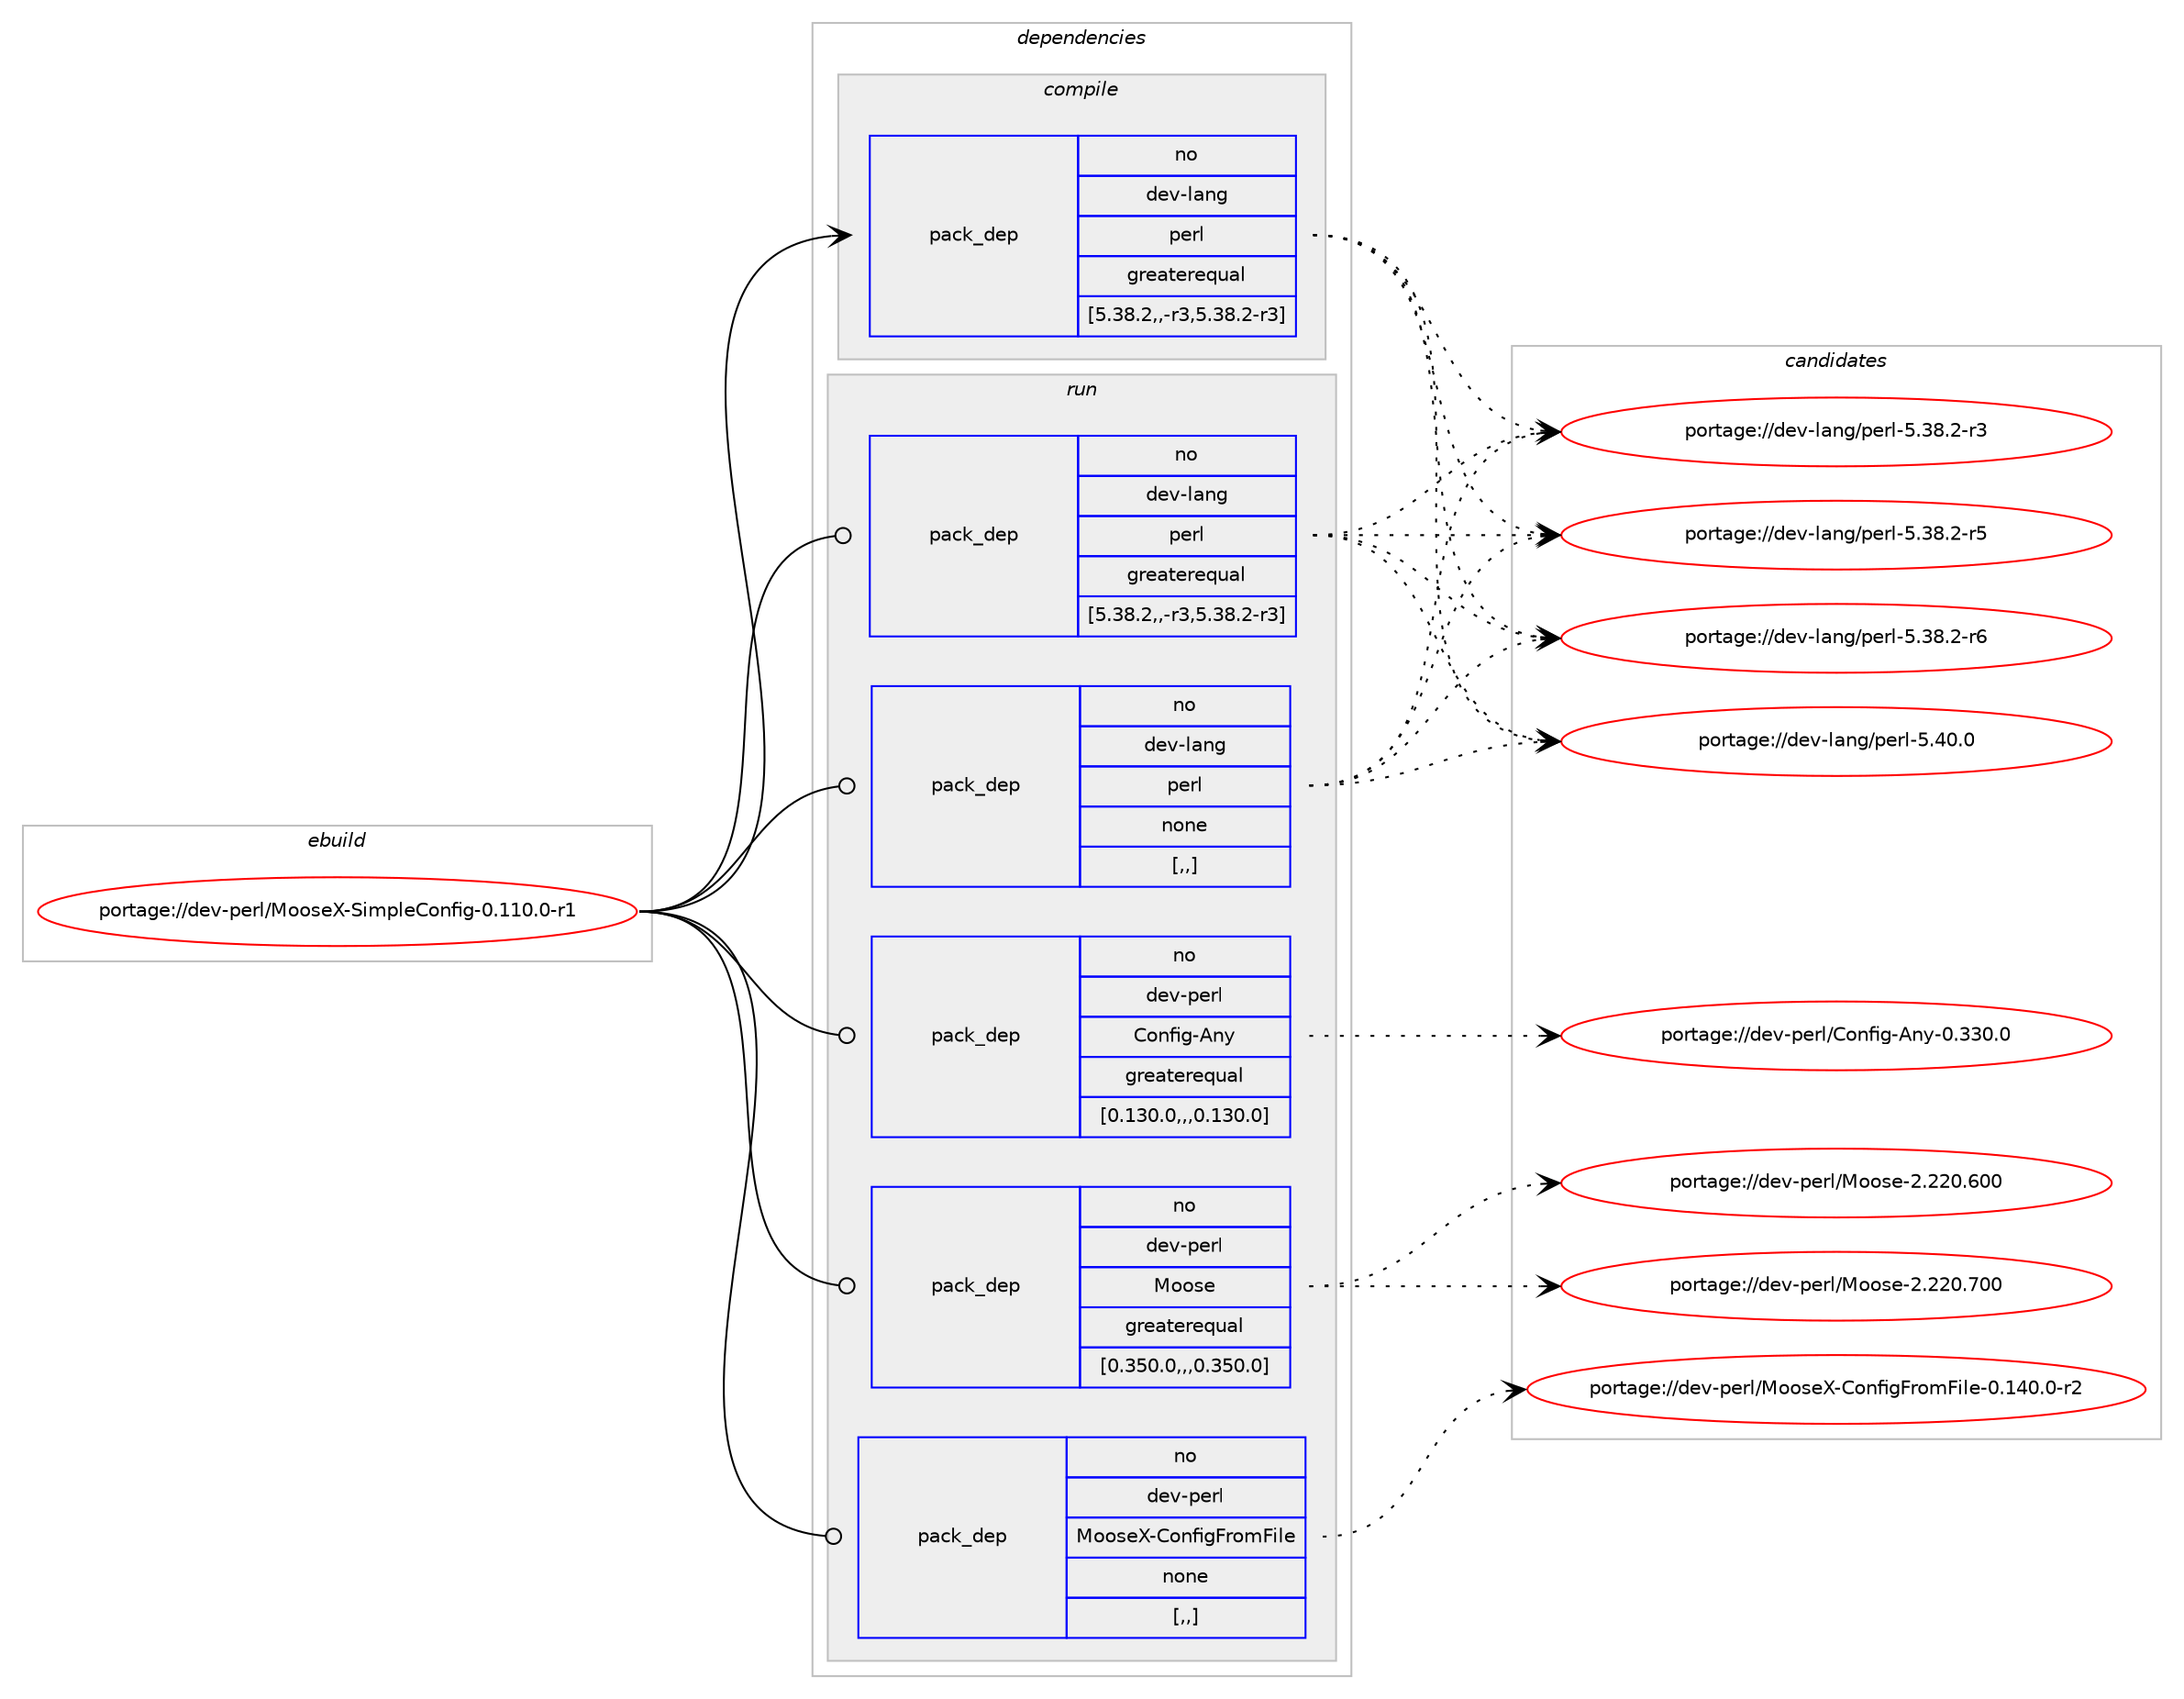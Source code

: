 digraph prolog {

# *************
# Graph options
# *************

newrank=true;
concentrate=true;
compound=true;
graph [rankdir=LR,fontname=Helvetica,fontsize=10,ranksep=1.5];#, ranksep=2.5, nodesep=0.2];
edge  [arrowhead=vee];
node  [fontname=Helvetica,fontsize=10];

# **********
# The ebuild
# **********

subgraph cluster_leftcol {
color=gray;
rank=same;
label=<<i>ebuild</i>>;
id [label="portage://dev-perl/MooseX-SimpleConfig-0.110.0-r1", color=red, width=4, href="../dev-perl/MooseX-SimpleConfig-0.110.0-r1.svg"];
}

# ****************
# The dependencies
# ****************

subgraph cluster_midcol {
color=gray;
label=<<i>dependencies</i>>;
subgraph cluster_compile {
fillcolor="#eeeeee";
style=filled;
label=<<i>compile</i>>;
subgraph pack100207 {
dependency130440 [label=<<TABLE BORDER="0" CELLBORDER="1" CELLSPACING="0" CELLPADDING="4" WIDTH="220"><TR><TD ROWSPAN="6" CELLPADDING="30">pack_dep</TD></TR><TR><TD WIDTH="110">no</TD></TR><TR><TD>dev-lang</TD></TR><TR><TD>perl</TD></TR><TR><TD>greaterequal</TD></TR><TR><TD>[5.38.2,,-r3,5.38.2-r3]</TD></TR></TABLE>>, shape=none, color=blue];
}
id:e -> dependency130440:w [weight=20,style="solid",arrowhead="vee"];
}
subgraph cluster_compileandrun {
fillcolor="#eeeeee";
style=filled;
label=<<i>compile and run</i>>;
}
subgraph cluster_run {
fillcolor="#eeeeee";
style=filled;
label=<<i>run</i>>;
subgraph pack100208 {
dependency130441 [label=<<TABLE BORDER="0" CELLBORDER="1" CELLSPACING="0" CELLPADDING="4" WIDTH="220"><TR><TD ROWSPAN="6" CELLPADDING="30">pack_dep</TD></TR><TR><TD WIDTH="110">no</TD></TR><TR><TD>dev-lang</TD></TR><TR><TD>perl</TD></TR><TR><TD>greaterequal</TD></TR><TR><TD>[5.38.2,,-r3,5.38.2-r3]</TD></TR></TABLE>>, shape=none, color=blue];
}
id:e -> dependency130441:w [weight=20,style="solid",arrowhead="odot"];
subgraph pack100209 {
dependency130442 [label=<<TABLE BORDER="0" CELLBORDER="1" CELLSPACING="0" CELLPADDING="4" WIDTH="220"><TR><TD ROWSPAN="6" CELLPADDING="30">pack_dep</TD></TR><TR><TD WIDTH="110">no</TD></TR><TR><TD>dev-lang</TD></TR><TR><TD>perl</TD></TR><TR><TD>none</TD></TR><TR><TD>[,,]</TD></TR></TABLE>>, shape=none, color=blue];
}
id:e -> dependency130442:w [weight=20,style="solid",arrowhead="odot"];
subgraph pack100210 {
dependency130443 [label=<<TABLE BORDER="0" CELLBORDER="1" CELLSPACING="0" CELLPADDING="4" WIDTH="220"><TR><TD ROWSPAN="6" CELLPADDING="30">pack_dep</TD></TR><TR><TD WIDTH="110">no</TD></TR><TR><TD>dev-perl</TD></TR><TR><TD>Config-Any</TD></TR><TR><TD>greaterequal</TD></TR><TR><TD>[0.130.0,,,0.130.0]</TD></TR></TABLE>>, shape=none, color=blue];
}
id:e -> dependency130443:w [weight=20,style="solid",arrowhead="odot"];
subgraph pack100211 {
dependency130444 [label=<<TABLE BORDER="0" CELLBORDER="1" CELLSPACING="0" CELLPADDING="4" WIDTH="220"><TR><TD ROWSPAN="6" CELLPADDING="30">pack_dep</TD></TR><TR><TD WIDTH="110">no</TD></TR><TR><TD>dev-perl</TD></TR><TR><TD>Moose</TD></TR><TR><TD>greaterequal</TD></TR><TR><TD>[0.350.0,,,0.350.0]</TD></TR></TABLE>>, shape=none, color=blue];
}
id:e -> dependency130444:w [weight=20,style="solid",arrowhead="odot"];
subgraph pack100212 {
dependency130445 [label=<<TABLE BORDER="0" CELLBORDER="1" CELLSPACING="0" CELLPADDING="4" WIDTH="220"><TR><TD ROWSPAN="6" CELLPADDING="30">pack_dep</TD></TR><TR><TD WIDTH="110">no</TD></TR><TR><TD>dev-perl</TD></TR><TR><TD>MooseX-ConfigFromFile</TD></TR><TR><TD>none</TD></TR><TR><TD>[,,]</TD></TR></TABLE>>, shape=none, color=blue];
}
id:e -> dependency130445:w [weight=20,style="solid",arrowhead="odot"];
}
}

# **************
# The candidates
# **************

subgraph cluster_choices {
rank=same;
color=gray;
label=<<i>candidates</i>>;

subgraph choice100207 {
color=black;
nodesep=1;
choice100101118451089711010347112101114108455346515646504511451 [label="portage://dev-lang/perl-5.38.2-r3", color=red, width=4,href="../dev-lang/perl-5.38.2-r3.svg"];
choice100101118451089711010347112101114108455346515646504511453 [label="portage://dev-lang/perl-5.38.2-r5", color=red, width=4,href="../dev-lang/perl-5.38.2-r5.svg"];
choice100101118451089711010347112101114108455346515646504511454 [label="portage://dev-lang/perl-5.38.2-r6", color=red, width=4,href="../dev-lang/perl-5.38.2-r6.svg"];
choice10010111845108971101034711210111410845534652484648 [label="portage://dev-lang/perl-5.40.0", color=red, width=4,href="../dev-lang/perl-5.40.0.svg"];
dependency130440:e -> choice100101118451089711010347112101114108455346515646504511451:w [style=dotted,weight="100"];
dependency130440:e -> choice100101118451089711010347112101114108455346515646504511453:w [style=dotted,weight="100"];
dependency130440:e -> choice100101118451089711010347112101114108455346515646504511454:w [style=dotted,weight="100"];
dependency130440:e -> choice10010111845108971101034711210111410845534652484648:w [style=dotted,weight="100"];
}
subgraph choice100208 {
color=black;
nodesep=1;
choice100101118451089711010347112101114108455346515646504511451 [label="portage://dev-lang/perl-5.38.2-r3", color=red, width=4,href="../dev-lang/perl-5.38.2-r3.svg"];
choice100101118451089711010347112101114108455346515646504511453 [label="portage://dev-lang/perl-5.38.2-r5", color=red, width=4,href="../dev-lang/perl-5.38.2-r5.svg"];
choice100101118451089711010347112101114108455346515646504511454 [label="portage://dev-lang/perl-5.38.2-r6", color=red, width=4,href="../dev-lang/perl-5.38.2-r6.svg"];
choice10010111845108971101034711210111410845534652484648 [label="portage://dev-lang/perl-5.40.0", color=red, width=4,href="../dev-lang/perl-5.40.0.svg"];
dependency130441:e -> choice100101118451089711010347112101114108455346515646504511451:w [style=dotted,weight="100"];
dependency130441:e -> choice100101118451089711010347112101114108455346515646504511453:w [style=dotted,weight="100"];
dependency130441:e -> choice100101118451089711010347112101114108455346515646504511454:w [style=dotted,weight="100"];
dependency130441:e -> choice10010111845108971101034711210111410845534652484648:w [style=dotted,weight="100"];
}
subgraph choice100209 {
color=black;
nodesep=1;
choice100101118451089711010347112101114108455346515646504511451 [label="portage://dev-lang/perl-5.38.2-r3", color=red, width=4,href="../dev-lang/perl-5.38.2-r3.svg"];
choice100101118451089711010347112101114108455346515646504511453 [label="portage://dev-lang/perl-5.38.2-r5", color=red, width=4,href="../dev-lang/perl-5.38.2-r5.svg"];
choice100101118451089711010347112101114108455346515646504511454 [label="portage://dev-lang/perl-5.38.2-r6", color=red, width=4,href="../dev-lang/perl-5.38.2-r6.svg"];
choice10010111845108971101034711210111410845534652484648 [label="portage://dev-lang/perl-5.40.0", color=red, width=4,href="../dev-lang/perl-5.40.0.svg"];
dependency130442:e -> choice100101118451089711010347112101114108455346515646504511451:w [style=dotted,weight="100"];
dependency130442:e -> choice100101118451089711010347112101114108455346515646504511453:w [style=dotted,weight="100"];
dependency130442:e -> choice100101118451089711010347112101114108455346515646504511454:w [style=dotted,weight="100"];
dependency130442:e -> choice10010111845108971101034711210111410845534652484648:w [style=dotted,weight="100"];
}
subgraph choice100210 {
color=black;
nodesep=1;
choice10010111845112101114108476711111010210510345651101214548465151484648 [label="portage://dev-perl/Config-Any-0.330.0", color=red, width=4,href="../dev-perl/Config-Any-0.330.0.svg"];
dependency130443:e -> choice10010111845112101114108476711111010210510345651101214548465151484648:w [style=dotted,weight="100"];
}
subgraph choice100211 {
color=black;
nodesep=1;
choice10010111845112101114108477711111111510145504650504846544848 [label="portage://dev-perl/Moose-2.220.600", color=red, width=4,href="../dev-perl/Moose-2.220.600.svg"];
choice10010111845112101114108477711111111510145504650504846554848 [label="portage://dev-perl/Moose-2.220.700", color=red, width=4,href="../dev-perl/Moose-2.220.700.svg"];
dependency130444:e -> choice10010111845112101114108477711111111510145504650504846544848:w [style=dotted,weight="100"];
dependency130444:e -> choice10010111845112101114108477711111111510145504650504846554848:w [style=dotted,weight="100"];
}
subgraph choice100212 {
color=black;
nodesep=1;
choice100101118451121011141084777111111115101884567111110102105103701141111097010510810145484649524846484511450 [label="portage://dev-perl/MooseX-ConfigFromFile-0.140.0-r2", color=red, width=4,href="../dev-perl/MooseX-ConfigFromFile-0.140.0-r2.svg"];
dependency130445:e -> choice100101118451121011141084777111111115101884567111110102105103701141111097010510810145484649524846484511450:w [style=dotted,weight="100"];
}
}

}
